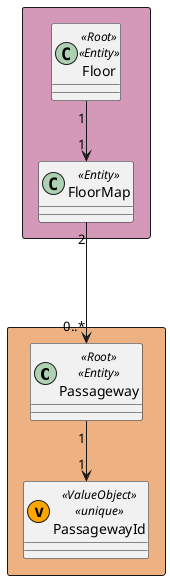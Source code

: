 @startuml domain


'========================================================
rectangle #EDB182{
class Passageway  << Root >> << Entity >>
class PassagewayId  << (v,orange) ValueObject >> << unique >>
}
'========================================================
rectangle #D499B9{
class Floor  << Root >> << Entity >>
class FloorMap  << Entity >>
}

'========================================================

Passageway "1"-d->"1" PassagewayId

Floor "1"-d->"1" FloorMap

FloorMap "2"--->"0..*" Passageway

@enduml
